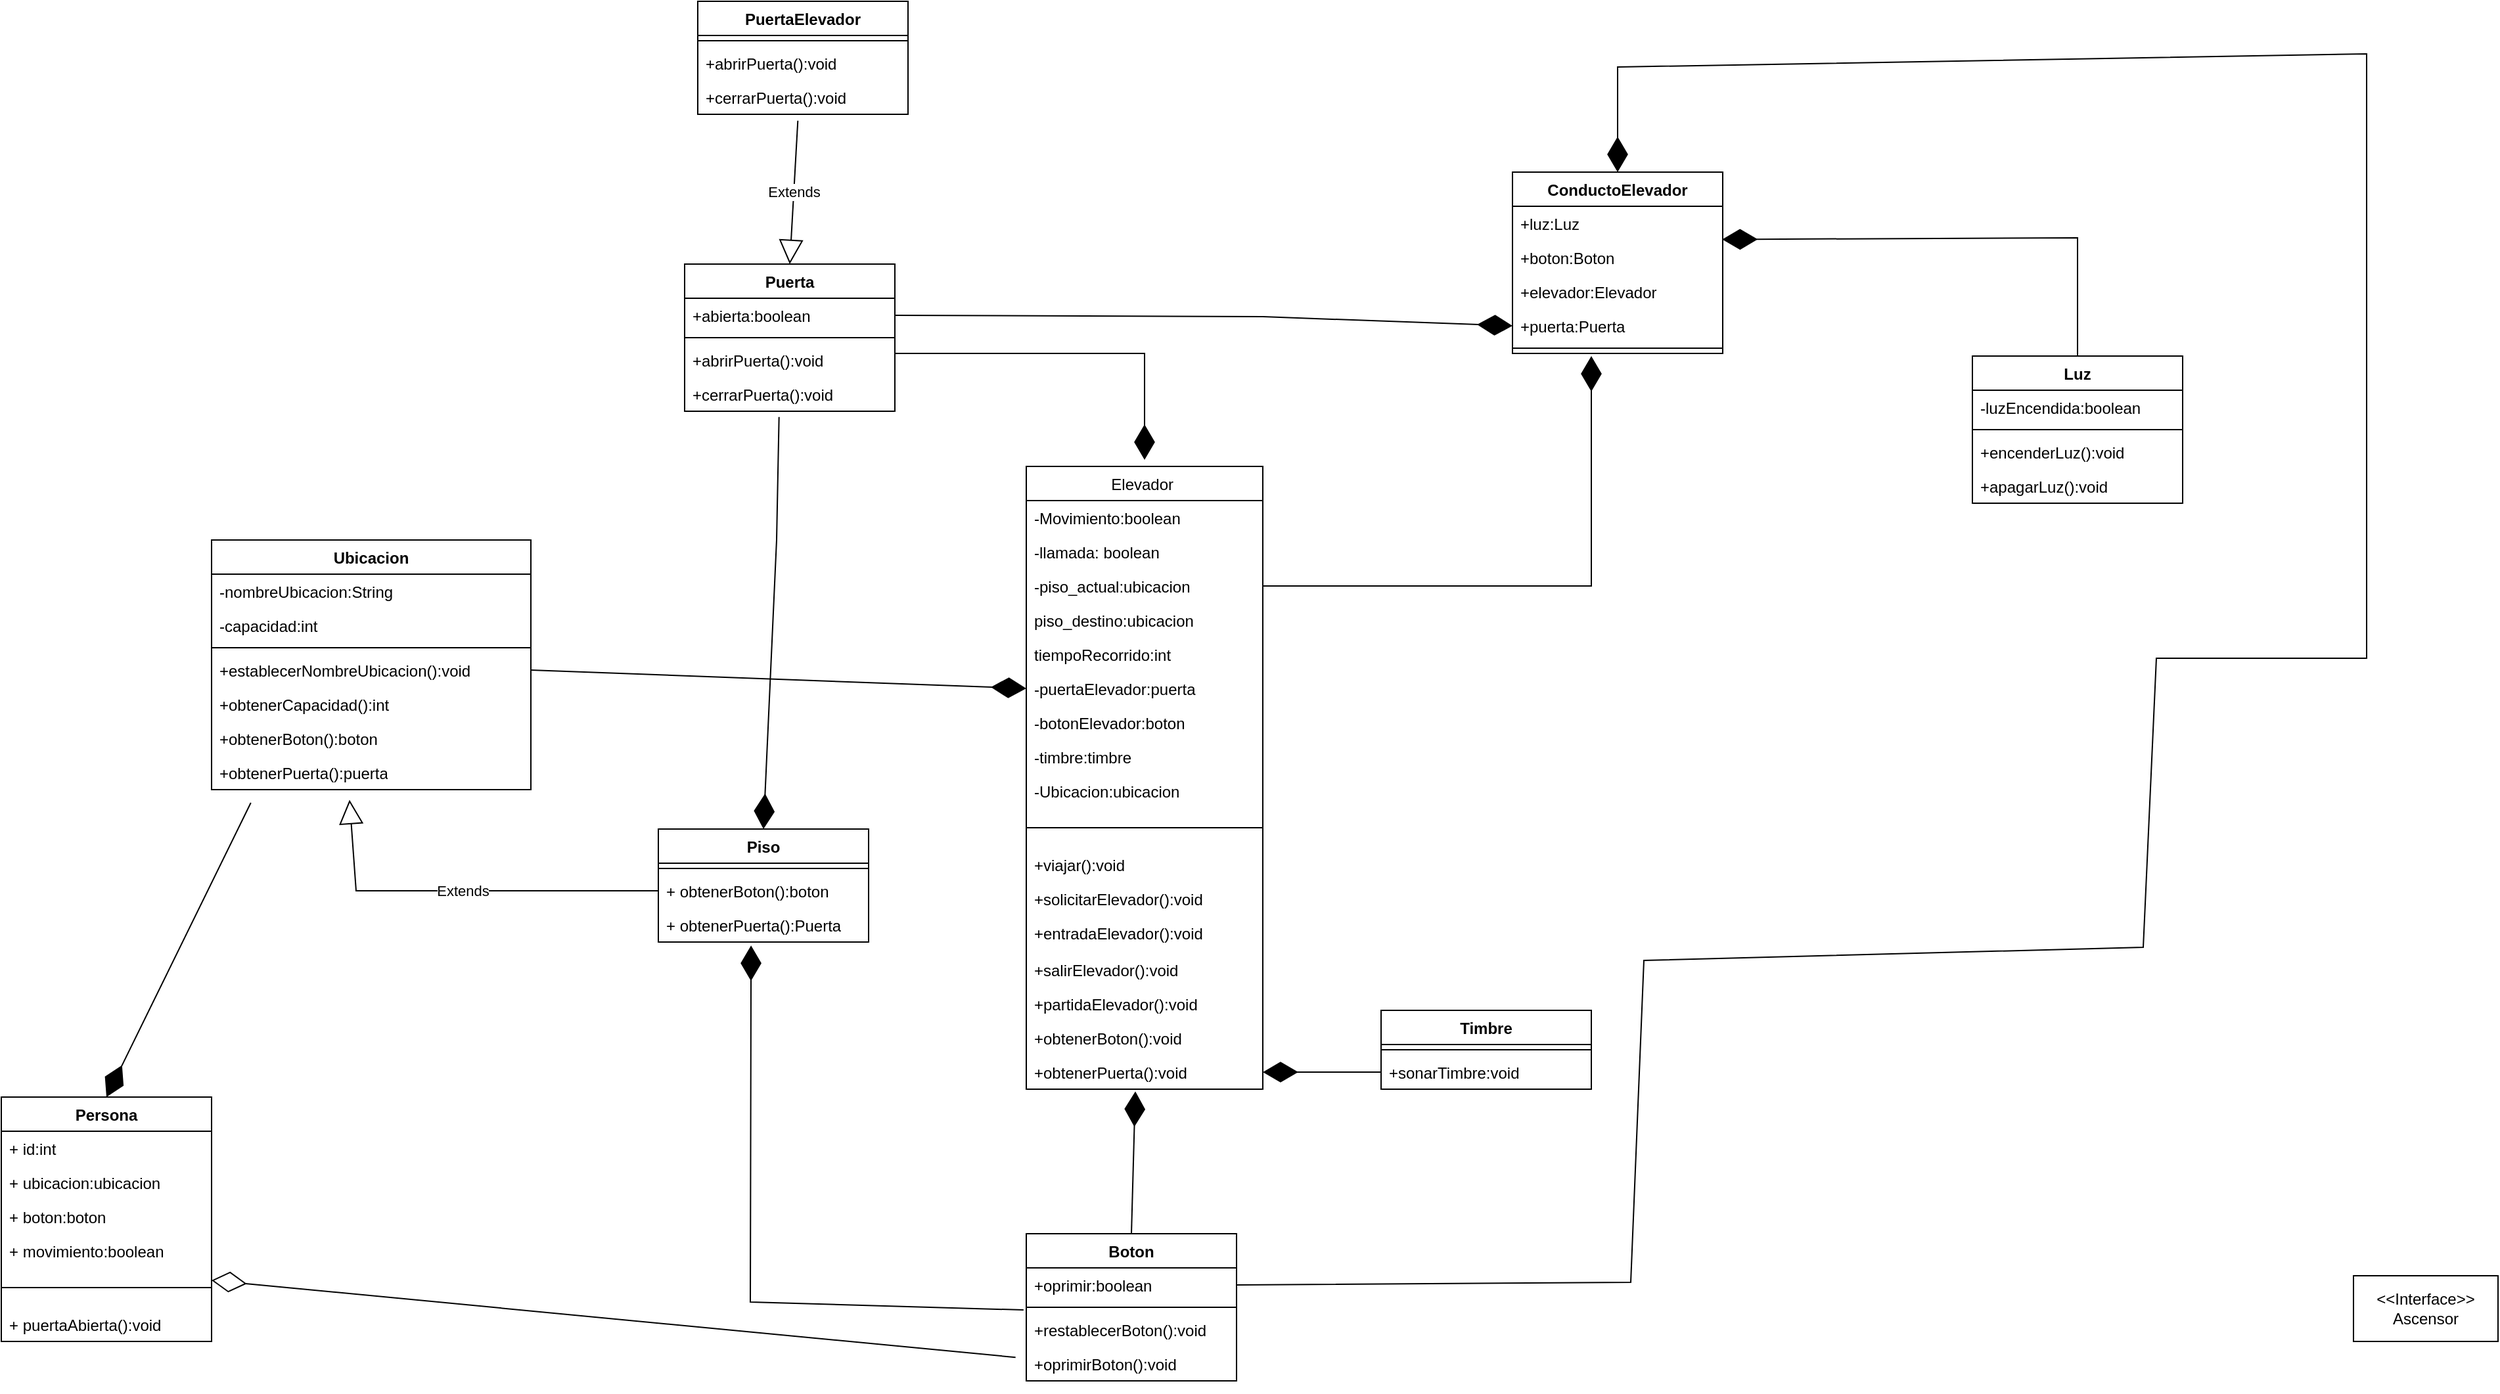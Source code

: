 <mxfile version="22.1.0" type="github">
  <diagram id="C5RBs43oDa-KdzZeNtuy" name="Page-1">
    <mxGraphModel dx="2936" dy="1861" grid="1" gridSize="10" guides="1" tooltips="1" connect="1" arrows="1" fold="1" page="1" pageScale="1" pageWidth="827" pageHeight="1169" math="0" shadow="0">
      <root>
        <mxCell id="WIyWlLk6GJQsqaUBKTNV-0" />
        <mxCell id="WIyWlLk6GJQsqaUBKTNV-1" parent="WIyWlLk6GJQsqaUBKTNV-0" />
        <mxCell id="zkfFHV4jXpPFQw0GAbJ--17" value="Elevador " style="swimlane;fontStyle=0;align=center;verticalAlign=top;childLayout=stackLayout;horizontal=1;startSize=26;horizontalStack=0;resizeParent=1;resizeLast=0;collapsible=1;marginBottom=0;rounded=0;shadow=0;strokeWidth=1;" parent="WIyWlLk6GJQsqaUBKTNV-1" vertex="1">
          <mxGeometry x="-590" y="-176" width="180" height="474" as="geometry">
            <mxRectangle x="-590" y="-176" width="160" height="26" as="alternateBounds" />
          </mxGeometry>
        </mxCell>
        <mxCell id="zkfFHV4jXpPFQw0GAbJ--18" value="-Movimiento:boolean" style="text;align=left;verticalAlign=top;spacingLeft=4;spacingRight=4;overflow=hidden;rotatable=0;points=[[0,0.5],[1,0.5]];portConstraint=eastwest;" parent="zkfFHV4jXpPFQw0GAbJ--17" vertex="1">
          <mxGeometry y="26" width="180" height="26" as="geometry" />
        </mxCell>
        <mxCell id="zkfFHV4jXpPFQw0GAbJ--19" value="-llamada: boolean" style="text;align=left;verticalAlign=top;spacingLeft=4;spacingRight=4;overflow=hidden;rotatable=0;points=[[0,0.5],[1,0.5]];portConstraint=eastwest;rounded=0;shadow=0;html=0;" parent="zkfFHV4jXpPFQw0GAbJ--17" vertex="1">
          <mxGeometry y="52" width="180" height="26" as="geometry" />
        </mxCell>
        <mxCell id="zkfFHV4jXpPFQw0GAbJ--20" value="-piso_actual:ubicacion" style="text;align=left;verticalAlign=top;spacingLeft=4;spacingRight=4;overflow=hidden;rotatable=0;points=[[0,0.5],[1,0.5]];portConstraint=eastwest;rounded=0;shadow=0;html=0;" parent="zkfFHV4jXpPFQw0GAbJ--17" vertex="1">
          <mxGeometry y="78" width="180" height="26" as="geometry" />
        </mxCell>
        <mxCell id="zkfFHV4jXpPFQw0GAbJ--21" value="piso_destino:ubicacion" style="text;align=left;verticalAlign=top;spacingLeft=4;spacingRight=4;overflow=hidden;rotatable=0;points=[[0,0.5],[1,0.5]];portConstraint=eastwest;rounded=0;shadow=0;html=0;" parent="zkfFHV4jXpPFQw0GAbJ--17" vertex="1">
          <mxGeometry y="104" width="180" height="26" as="geometry" />
        </mxCell>
        <mxCell id="zkfFHV4jXpPFQw0GAbJ--22" value="tiempoRecorrido:int" style="text;align=left;verticalAlign=top;spacingLeft=4;spacingRight=4;overflow=hidden;rotatable=0;points=[[0,0.5],[1,0.5]];portConstraint=eastwest;rounded=0;shadow=0;html=0;" parent="zkfFHV4jXpPFQw0GAbJ--17" vertex="1">
          <mxGeometry y="130" width="180" height="26" as="geometry" />
        </mxCell>
        <mxCell id="lLbcnHrQsojd1QfsxlcV-0" value="-puertaElevador:puerta" style="text;align=left;verticalAlign=top;spacingLeft=4;spacingRight=4;overflow=hidden;rotatable=0;points=[[0,0.5],[1,0.5]];portConstraint=eastwest;rounded=0;shadow=0;html=0;" parent="zkfFHV4jXpPFQw0GAbJ--17" vertex="1">
          <mxGeometry y="156" width="180" height="26" as="geometry" />
        </mxCell>
        <mxCell id="lLbcnHrQsojd1QfsxlcV-1" value="-botonElevador:boton" style="text;align=left;verticalAlign=top;spacingLeft=4;spacingRight=4;overflow=hidden;rotatable=0;points=[[0,0.5],[1,0.5]];portConstraint=eastwest;rounded=0;shadow=0;html=0;" parent="zkfFHV4jXpPFQw0GAbJ--17" vertex="1">
          <mxGeometry y="182" width="180" height="26" as="geometry" />
        </mxCell>
        <mxCell id="lLbcnHrQsojd1QfsxlcV-4" value="-timbre:timbre" style="text;align=left;verticalAlign=top;spacingLeft=4;spacingRight=4;overflow=hidden;rotatable=0;points=[[0,0.5],[1,0.5]];portConstraint=eastwest;rounded=0;shadow=0;html=0;" parent="zkfFHV4jXpPFQw0GAbJ--17" vertex="1">
          <mxGeometry y="208" width="180" height="26" as="geometry" />
        </mxCell>
        <mxCell id="lLbcnHrQsojd1QfsxlcV-5" value="-Ubicacion:ubicacion&#xa;" style="text;align=left;verticalAlign=top;spacingLeft=4;spacingRight=4;overflow=hidden;rotatable=0;points=[[0,0.5],[1,0.5]];portConstraint=eastwest;rounded=0;shadow=0;html=0;" parent="zkfFHV4jXpPFQw0GAbJ--17" vertex="1">
          <mxGeometry y="234" width="180" height="26" as="geometry" />
        </mxCell>
        <mxCell id="zkfFHV4jXpPFQw0GAbJ--23" value="" style="line;html=1;strokeWidth=1;align=left;verticalAlign=middle;spacingTop=-1;spacingLeft=3;spacingRight=3;rotatable=0;labelPosition=right;points=[];portConstraint=eastwest;" parent="zkfFHV4jXpPFQw0GAbJ--17" vertex="1">
          <mxGeometry y="260" width="180" height="30" as="geometry" />
        </mxCell>
        <mxCell id="zkfFHV4jXpPFQw0GAbJ--24" value="+viajar():void" style="text;align=left;verticalAlign=top;spacingLeft=4;spacingRight=4;overflow=hidden;rotatable=0;points=[[0,0.5],[1,0.5]];portConstraint=eastwest;" parent="zkfFHV4jXpPFQw0GAbJ--17" vertex="1">
          <mxGeometry y="290" width="180" height="26" as="geometry" />
        </mxCell>
        <mxCell id="lLbcnHrQsojd1QfsxlcV-6" value="+solicitarElevador():void" style="text;align=left;verticalAlign=top;spacingLeft=4;spacingRight=4;overflow=hidden;rotatable=0;points=[[0,0.5],[1,0.5]];portConstraint=eastwest;" parent="zkfFHV4jXpPFQw0GAbJ--17" vertex="1">
          <mxGeometry y="316" width="180" height="26" as="geometry" />
        </mxCell>
        <mxCell id="lLbcnHrQsojd1QfsxlcV-7" value="+entradaElevador():void" style="text;align=left;verticalAlign=top;spacingLeft=4;spacingRight=4;overflow=hidden;rotatable=0;points=[[0,0.5],[1,0.5]];portConstraint=eastwest;" parent="zkfFHV4jXpPFQw0GAbJ--17" vertex="1">
          <mxGeometry y="342" width="180" height="28" as="geometry" />
        </mxCell>
        <mxCell id="lLbcnHrQsojd1QfsxlcV-8" value="+salirElevador():void" style="text;align=left;verticalAlign=top;spacingLeft=4;spacingRight=4;overflow=hidden;rotatable=0;points=[[0,0.5],[1,0.5]];portConstraint=eastwest;" parent="zkfFHV4jXpPFQw0GAbJ--17" vertex="1">
          <mxGeometry y="370" width="180" height="26" as="geometry" />
        </mxCell>
        <mxCell id="lLbcnHrQsojd1QfsxlcV-9" value="+partidaElevador():void" style="text;align=left;verticalAlign=top;spacingLeft=4;spacingRight=4;overflow=hidden;rotatable=0;points=[[0,0.5],[1,0.5]];portConstraint=eastwest;" parent="zkfFHV4jXpPFQw0GAbJ--17" vertex="1">
          <mxGeometry y="396" width="180" height="26" as="geometry" />
        </mxCell>
        <mxCell id="lLbcnHrQsojd1QfsxlcV-10" value="+obtenerBoton():void" style="text;align=left;verticalAlign=top;spacingLeft=4;spacingRight=4;overflow=hidden;rotatable=0;points=[[0,0.5],[1,0.5]];portConstraint=eastwest;" parent="zkfFHV4jXpPFQw0GAbJ--17" vertex="1">
          <mxGeometry y="422" width="180" height="26" as="geometry" />
        </mxCell>
        <mxCell id="lLbcnHrQsojd1QfsxlcV-11" value="+obtenerPuerta():void" style="text;align=left;verticalAlign=top;spacingLeft=4;spacingRight=4;overflow=hidden;rotatable=0;points=[[0,0.5],[1,0.5]];portConstraint=eastwest;" parent="zkfFHV4jXpPFQw0GAbJ--17" vertex="1">
          <mxGeometry y="448" width="180" height="26" as="geometry" />
        </mxCell>
        <mxCell id="lLbcnHrQsojd1QfsxlcV-25" value="ConductoElevador" style="swimlane;fontStyle=1;align=center;verticalAlign=top;childLayout=stackLayout;horizontal=1;startSize=26;horizontalStack=0;resizeParent=1;resizeParentMax=0;resizeLast=0;collapsible=1;marginBottom=0;whiteSpace=wrap;html=1;" parent="WIyWlLk6GJQsqaUBKTNV-1" vertex="1">
          <mxGeometry x="-220" y="-400" width="160" height="138" as="geometry">
            <mxRectangle x="600" y="260" width="150" height="30" as="alternateBounds" />
          </mxGeometry>
        </mxCell>
        <mxCell id="lLbcnHrQsojd1QfsxlcV-26" value="+luz:Luz" style="text;strokeColor=none;fillColor=none;align=left;verticalAlign=top;spacingLeft=4;spacingRight=4;overflow=hidden;rotatable=0;points=[[0,0.5],[1,0.5]];portConstraint=eastwest;whiteSpace=wrap;html=1;" parent="lLbcnHrQsojd1QfsxlcV-25" vertex="1">
          <mxGeometry y="26" width="160" height="26" as="geometry" />
        </mxCell>
        <mxCell id="7jCQClAVbdoX5nlr50SP-4" value="+boton:Boton" style="text;strokeColor=none;fillColor=none;align=left;verticalAlign=top;spacingLeft=4;spacingRight=4;overflow=hidden;rotatable=0;points=[[0,0.5],[1,0.5]];portConstraint=eastwest;whiteSpace=wrap;html=1;" vertex="1" parent="lLbcnHrQsojd1QfsxlcV-25">
          <mxGeometry y="52" width="160" height="26" as="geometry" />
        </mxCell>
        <mxCell id="7jCQClAVbdoX5nlr50SP-3" value="+elevador:Elevador" style="text;strokeColor=none;fillColor=none;align=left;verticalAlign=top;spacingLeft=4;spacingRight=4;overflow=hidden;rotatable=0;points=[[0,0.5],[1,0.5]];portConstraint=eastwest;whiteSpace=wrap;html=1;" vertex="1" parent="lLbcnHrQsojd1QfsxlcV-25">
          <mxGeometry y="78" width="160" height="26" as="geometry" />
        </mxCell>
        <mxCell id="7jCQClAVbdoX5nlr50SP-2" value="+puerta:Puerta" style="text;strokeColor=none;fillColor=none;align=left;verticalAlign=top;spacingLeft=4;spacingRight=4;overflow=hidden;rotatable=0;points=[[0,0.5],[1,0.5]];portConstraint=eastwest;whiteSpace=wrap;html=1;" vertex="1" parent="lLbcnHrQsojd1QfsxlcV-25">
          <mxGeometry y="104" width="160" height="26" as="geometry" />
        </mxCell>
        <mxCell id="lLbcnHrQsojd1QfsxlcV-27" value="" style="line;strokeWidth=1;fillColor=none;align=left;verticalAlign=middle;spacingTop=-1;spacingLeft=3;spacingRight=3;rotatable=0;labelPosition=right;points=[];portConstraint=eastwest;strokeColor=inherit;" parent="lLbcnHrQsojd1QfsxlcV-25" vertex="1">
          <mxGeometry y="130" width="160" height="8" as="geometry" />
        </mxCell>
        <mxCell id="lLbcnHrQsojd1QfsxlcV-29" value="Timbre" style="swimlane;fontStyle=1;align=center;verticalAlign=top;childLayout=stackLayout;horizontal=1;startSize=26;horizontalStack=0;resizeParent=1;resizeParentMax=0;resizeLast=0;collapsible=1;marginBottom=0;whiteSpace=wrap;html=1;" parent="WIyWlLk6GJQsqaUBKTNV-1" vertex="1">
          <mxGeometry x="-320" y="238" width="160" height="60" as="geometry">
            <mxRectangle x="-240" y="268" width="100" height="30" as="alternateBounds" />
          </mxGeometry>
        </mxCell>
        <mxCell id="lLbcnHrQsojd1QfsxlcV-31" value="" style="line;strokeWidth=1;fillColor=none;align=left;verticalAlign=middle;spacingTop=-1;spacingLeft=3;spacingRight=3;rotatable=0;labelPosition=right;points=[];portConstraint=eastwest;strokeColor=inherit;" parent="lLbcnHrQsojd1QfsxlcV-29" vertex="1">
          <mxGeometry y="26" width="160" height="8" as="geometry" />
        </mxCell>
        <mxCell id="lLbcnHrQsojd1QfsxlcV-32" value="+sonarTimbre:void" style="text;strokeColor=none;fillColor=none;align=left;verticalAlign=top;spacingLeft=4;spacingRight=4;overflow=hidden;rotatable=0;points=[[0,0.5],[1,0.5]];portConstraint=eastwest;whiteSpace=wrap;html=1;" parent="lLbcnHrQsojd1QfsxlcV-29" vertex="1">
          <mxGeometry y="34" width="160" height="26" as="geometry" />
        </mxCell>
        <mxCell id="lLbcnHrQsojd1QfsxlcV-33" value="Boton" style="swimlane;fontStyle=1;align=center;verticalAlign=top;childLayout=stackLayout;horizontal=1;startSize=26;horizontalStack=0;resizeParent=1;resizeParentMax=0;resizeLast=0;collapsible=1;marginBottom=0;whiteSpace=wrap;html=1;" parent="WIyWlLk6GJQsqaUBKTNV-1" vertex="1">
          <mxGeometry x="-590" y="408" width="160" height="112" as="geometry">
            <mxRectangle x="-550" y="410" width="80" height="30" as="alternateBounds" />
          </mxGeometry>
        </mxCell>
        <mxCell id="lLbcnHrQsojd1QfsxlcV-34" value="+oprimir:boolean" style="text;strokeColor=none;fillColor=none;align=left;verticalAlign=top;spacingLeft=4;spacingRight=4;overflow=hidden;rotatable=0;points=[[0,0.5],[1,0.5]];portConstraint=eastwest;whiteSpace=wrap;html=1;" parent="lLbcnHrQsojd1QfsxlcV-33" vertex="1">
          <mxGeometry y="26" width="160" height="26" as="geometry" />
        </mxCell>
        <mxCell id="lLbcnHrQsojd1QfsxlcV-35" value="" style="line;strokeWidth=1;fillColor=none;align=left;verticalAlign=middle;spacingTop=-1;spacingLeft=3;spacingRight=3;rotatable=0;labelPosition=right;points=[];portConstraint=eastwest;strokeColor=inherit;" parent="lLbcnHrQsojd1QfsxlcV-33" vertex="1">
          <mxGeometry y="52" width="160" height="8" as="geometry" />
        </mxCell>
        <mxCell id="lLbcnHrQsojd1QfsxlcV-36" value="+restablecerBoton():void" style="text;strokeColor=none;fillColor=none;align=left;verticalAlign=top;spacingLeft=4;spacingRight=4;overflow=hidden;rotatable=0;points=[[0,0.5],[1,0.5]];portConstraint=eastwest;whiteSpace=wrap;html=1;" parent="lLbcnHrQsojd1QfsxlcV-33" vertex="1">
          <mxGeometry y="60" width="160" height="26" as="geometry" />
        </mxCell>
        <mxCell id="D6B3JM_GmuWLIn3epfsO-8" value="+oprimirBoton():void" style="text;strokeColor=none;fillColor=none;align=left;verticalAlign=top;spacingLeft=4;spacingRight=4;overflow=hidden;rotatable=0;points=[[0,0.5],[1,0.5]];portConstraint=eastwest;whiteSpace=wrap;html=1;" parent="lLbcnHrQsojd1QfsxlcV-33" vertex="1">
          <mxGeometry y="86" width="160" height="26" as="geometry" />
        </mxCell>
        <mxCell id="lLbcnHrQsojd1QfsxlcV-45" value="Persona" style="swimlane;fontStyle=1;align=center;verticalAlign=top;childLayout=stackLayout;horizontal=1;startSize=26;horizontalStack=0;resizeParent=1;resizeParentMax=0;resizeLast=0;collapsible=1;marginBottom=0;whiteSpace=wrap;html=1;" parent="WIyWlLk6GJQsqaUBKTNV-1" vertex="1">
          <mxGeometry x="-1370" y="304" width="160" height="186" as="geometry">
            <mxRectangle x="200" y="210" width="90" height="30" as="alternateBounds" />
          </mxGeometry>
        </mxCell>
        <mxCell id="lLbcnHrQsojd1QfsxlcV-46" value="+ id:int" style="text;strokeColor=none;fillColor=none;align=left;verticalAlign=top;spacingLeft=4;spacingRight=4;overflow=hidden;rotatable=0;points=[[0,0.5],[1,0.5]];portConstraint=eastwest;whiteSpace=wrap;html=1;" parent="lLbcnHrQsojd1QfsxlcV-45" vertex="1">
          <mxGeometry y="26" width="160" height="26" as="geometry" />
        </mxCell>
        <mxCell id="D6B3JM_GmuWLIn3epfsO-1" value="+ ubicacion:ubicacion&lt;span style=&quot;white-space: pre;&quot;&gt;&#x9;&lt;/span&gt;" style="text;strokeColor=none;fillColor=none;align=left;verticalAlign=top;spacingLeft=4;spacingRight=4;overflow=hidden;rotatable=0;points=[[0,0.5],[1,0.5]];portConstraint=eastwest;whiteSpace=wrap;html=1;" parent="lLbcnHrQsojd1QfsxlcV-45" vertex="1">
          <mxGeometry y="52" width="160" height="26" as="geometry" />
        </mxCell>
        <mxCell id="D6B3JM_GmuWLIn3epfsO-2" value="+ boton:boton" style="text;strokeColor=none;fillColor=none;align=left;verticalAlign=top;spacingLeft=4;spacingRight=4;overflow=hidden;rotatable=0;points=[[0,0.5],[1,0.5]];portConstraint=eastwest;whiteSpace=wrap;html=1;" parent="lLbcnHrQsojd1QfsxlcV-45" vertex="1">
          <mxGeometry y="78" width="160" height="26" as="geometry" />
        </mxCell>
        <mxCell id="D6B3JM_GmuWLIn3epfsO-3" value="+ movimiento:boolean" style="text;strokeColor=none;fillColor=none;align=left;verticalAlign=top;spacingLeft=4;spacingRight=4;overflow=hidden;rotatable=0;points=[[0,0.5],[1,0.5]];portConstraint=eastwest;whiteSpace=wrap;html=1;" parent="lLbcnHrQsojd1QfsxlcV-45" vertex="1">
          <mxGeometry y="104" width="160" height="26" as="geometry" />
        </mxCell>
        <mxCell id="lLbcnHrQsojd1QfsxlcV-47" value="" style="line;strokeWidth=1;fillColor=none;align=left;verticalAlign=middle;spacingTop=-1;spacingLeft=3;spacingRight=3;rotatable=0;labelPosition=right;points=[];portConstraint=eastwest;strokeColor=inherit;" parent="lLbcnHrQsojd1QfsxlcV-45" vertex="1">
          <mxGeometry y="130" width="160" height="30" as="geometry" />
        </mxCell>
        <mxCell id="lLbcnHrQsojd1QfsxlcV-48" value="+ puertaAbierta():void" style="text;strokeColor=none;fillColor=none;align=left;verticalAlign=top;spacingLeft=4;spacingRight=4;overflow=hidden;rotatable=0;points=[[0,0.5],[1,0.5]];portConstraint=eastwest;whiteSpace=wrap;html=1;" parent="lLbcnHrQsojd1QfsxlcV-45" vertex="1">
          <mxGeometry y="160" width="160" height="26" as="geometry" />
        </mxCell>
        <mxCell id="lLbcnHrQsojd1QfsxlcV-13" value="Luz" style="swimlane;fontStyle=1;align=center;verticalAlign=top;childLayout=stackLayout;horizontal=1;startSize=26;horizontalStack=0;resizeParent=1;resizeParentMax=0;resizeLast=0;collapsible=1;marginBottom=0;whiteSpace=wrap;html=1;" parent="WIyWlLk6GJQsqaUBKTNV-1" vertex="1">
          <mxGeometry x="130" y="-260" width="160" height="112" as="geometry">
            <mxRectangle x="130" y="-260" width="60" height="30" as="alternateBounds" />
          </mxGeometry>
        </mxCell>
        <mxCell id="lLbcnHrQsojd1QfsxlcV-14" value="-luzEncendida:boolean" style="text;strokeColor=none;fillColor=none;align=left;verticalAlign=top;spacingLeft=4;spacingRight=4;overflow=hidden;rotatable=0;points=[[0,0.5],[1,0.5]];portConstraint=eastwest;whiteSpace=wrap;html=1;" parent="lLbcnHrQsojd1QfsxlcV-13" vertex="1">
          <mxGeometry y="26" width="160" height="26" as="geometry" />
        </mxCell>
        <mxCell id="lLbcnHrQsojd1QfsxlcV-15" value="" style="line;strokeWidth=1;fillColor=none;align=left;verticalAlign=middle;spacingTop=-1;spacingLeft=3;spacingRight=3;rotatable=0;labelPosition=right;points=[];portConstraint=eastwest;strokeColor=inherit;" parent="lLbcnHrQsojd1QfsxlcV-13" vertex="1">
          <mxGeometry y="52" width="160" height="8" as="geometry" />
        </mxCell>
        <mxCell id="lLbcnHrQsojd1QfsxlcV-16" value="+encenderLuz():void" style="text;strokeColor=none;fillColor=none;align=left;verticalAlign=top;spacingLeft=4;spacingRight=4;overflow=hidden;rotatable=0;points=[[0,0.5],[1,0.5]];portConstraint=eastwest;whiteSpace=wrap;html=1;" parent="lLbcnHrQsojd1QfsxlcV-13" vertex="1">
          <mxGeometry y="60" width="160" height="26" as="geometry" />
        </mxCell>
        <mxCell id="7jCQClAVbdoX5nlr50SP-5" value="+apagarLuz():void" style="text;strokeColor=none;fillColor=none;align=left;verticalAlign=top;spacingLeft=4;spacingRight=4;overflow=hidden;rotatable=0;points=[[0,0.5],[1,0.5]];portConstraint=eastwest;whiteSpace=wrap;html=1;" vertex="1" parent="lLbcnHrQsojd1QfsxlcV-13">
          <mxGeometry y="86" width="160" height="26" as="geometry" />
        </mxCell>
        <mxCell id="lLbcnHrQsojd1QfsxlcV-50" value="Piso" style="swimlane;fontStyle=1;align=center;verticalAlign=top;childLayout=stackLayout;horizontal=1;startSize=26;horizontalStack=0;resizeParent=1;resizeParentMax=0;resizeLast=0;collapsible=1;marginBottom=0;whiteSpace=wrap;html=1;" parent="WIyWlLk6GJQsqaUBKTNV-1" vertex="1">
          <mxGeometry x="-870" y="100" width="160" height="86" as="geometry">
            <mxRectangle x="560" y="340" width="70" height="30" as="alternateBounds" />
          </mxGeometry>
        </mxCell>
        <mxCell id="lLbcnHrQsojd1QfsxlcV-52" value="" style="line;strokeWidth=1;fillColor=none;align=left;verticalAlign=middle;spacingTop=-1;spacingLeft=3;spacingRight=3;rotatable=0;labelPosition=right;points=[];portConstraint=eastwest;strokeColor=inherit;" parent="lLbcnHrQsojd1QfsxlcV-50" vertex="1">
          <mxGeometry y="26" width="160" height="8" as="geometry" />
        </mxCell>
        <mxCell id="lLbcnHrQsojd1QfsxlcV-53" value="+ obtenerBoton():boton" style="text;strokeColor=none;fillColor=none;align=left;verticalAlign=top;spacingLeft=4;spacingRight=4;overflow=hidden;rotatable=0;points=[[0,0.5],[1,0.5]];portConstraint=eastwest;whiteSpace=wrap;html=1;" parent="lLbcnHrQsojd1QfsxlcV-50" vertex="1">
          <mxGeometry y="34" width="160" height="26" as="geometry" />
        </mxCell>
        <mxCell id="D6B3JM_GmuWLIn3epfsO-0" value="+ obtenerPuerta():Puerta" style="text;strokeColor=none;fillColor=none;align=left;verticalAlign=top;spacingLeft=4;spacingRight=4;overflow=hidden;rotatable=0;points=[[0,0.5],[1,0.5]];portConstraint=eastwest;whiteSpace=wrap;html=1;" parent="lLbcnHrQsojd1QfsxlcV-50" vertex="1">
          <mxGeometry y="60" width="160" height="26" as="geometry" />
        </mxCell>
        <mxCell id="lLbcnHrQsojd1QfsxlcV-54" value="PuertaElevador" style="swimlane;fontStyle=1;align=center;verticalAlign=top;childLayout=stackLayout;horizontal=1;startSize=26;horizontalStack=0;resizeParent=1;resizeParentMax=0;resizeLast=0;collapsible=1;marginBottom=0;whiteSpace=wrap;html=1;" parent="WIyWlLk6GJQsqaUBKTNV-1" vertex="1">
          <mxGeometry x="-840" y="-530" width="160" height="86" as="geometry" />
        </mxCell>
        <mxCell id="lLbcnHrQsojd1QfsxlcV-56" value="" style="line;strokeWidth=1;fillColor=none;align=left;verticalAlign=middle;spacingTop=-1;spacingLeft=3;spacingRight=3;rotatable=0;labelPosition=right;points=[];portConstraint=eastwest;strokeColor=inherit;" parent="lLbcnHrQsojd1QfsxlcV-54" vertex="1">
          <mxGeometry y="26" width="160" height="8" as="geometry" />
        </mxCell>
        <mxCell id="lLbcnHrQsojd1QfsxlcV-57" value="+abrirPuerta():void" style="text;strokeColor=none;fillColor=none;align=left;verticalAlign=top;spacingLeft=4;spacingRight=4;overflow=hidden;rotatable=0;points=[[0,0.5],[1,0.5]];portConstraint=eastwest;whiteSpace=wrap;html=1;" parent="lLbcnHrQsojd1QfsxlcV-54" vertex="1">
          <mxGeometry y="34" width="160" height="26" as="geometry" />
        </mxCell>
        <mxCell id="7jCQClAVbdoX5nlr50SP-1" value="+cerrarPuerta():void" style="text;strokeColor=none;fillColor=none;align=left;verticalAlign=top;spacingLeft=4;spacingRight=4;overflow=hidden;rotatable=0;points=[[0,0.5],[1,0.5]];portConstraint=eastwest;whiteSpace=wrap;html=1;" vertex="1" parent="lLbcnHrQsojd1QfsxlcV-54">
          <mxGeometry y="60" width="160" height="26" as="geometry" />
        </mxCell>
        <mxCell id="lLbcnHrQsojd1QfsxlcV-58" value="&amp;lt;&amp;lt;Interface&amp;gt;&amp;gt;&lt;br&gt;Ascensor" style="html=1;whiteSpace=wrap;" parent="WIyWlLk6GJQsqaUBKTNV-1" vertex="1">
          <mxGeometry x="420" y="440" width="110" height="50" as="geometry" />
        </mxCell>
        <mxCell id="7jCQClAVbdoX5nlr50SP-6" value="" style="endArrow=diamondThin;endFill=1;endSize=24;html=1;rounded=0;exitX=1;exitY=0.5;exitDx=0;exitDy=0;entryX=0;entryY=0.5;entryDx=0;entryDy=0;" edge="1" parent="WIyWlLk6GJQsqaUBKTNV-1" source="7jCQClAVbdoX5nlr50SP-46" target="lLbcnHrQsojd1QfsxlcV-0">
          <mxGeometry width="160" relative="1" as="geometry">
            <mxPoint x="-461.5" y="10" as="sourcePoint" />
            <mxPoint x="-740" y="10" as="targetPoint" />
          </mxGeometry>
        </mxCell>
        <mxCell id="lLbcnHrQsojd1QfsxlcV-41" value="Puerta" style="swimlane;fontStyle=1;align=center;verticalAlign=top;childLayout=stackLayout;horizontal=1;startSize=26;horizontalStack=0;resizeParent=1;resizeParentMax=0;resizeLast=0;collapsible=1;marginBottom=0;whiteSpace=wrap;html=1;" parent="WIyWlLk6GJQsqaUBKTNV-1" vertex="1">
          <mxGeometry x="-850" y="-330" width="160" height="112" as="geometry" />
        </mxCell>
        <mxCell id="lLbcnHrQsojd1QfsxlcV-42" value="+abierta:boolean" style="text;strokeColor=none;fillColor=none;align=left;verticalAlign=top;spacingLeft=4;spacingRight=4;overflow=hidden;rotatable=0;points=[[0,0.5],[1,0.5]];portConstraint=eastwest;whiteSpace=wrap;html=1;" parent="lLbcnHrQsojd1QfsxlcV-41" vertex="1">
          <mxGeometry y="26" width="160" height="26" as="geometry" />
        </mxCell>
        <mxCell id="lLbcnHrQsojd1QfsxlcV-43" value="" style="line;strokeWidth=1;fillColor=none;align=left;verticalAlign=middle;spacingTop=-1;spacingLeft=3;spacingRight=3;rotatable=0;labelPosition=right;points=[];portConstraint=eastwest;strokeColor=inherit;" parent="lLbcnHrQsojd1QfsxlcV-41" vertex="1">
          <mxGeometry y="52" width="160" height="8" as="geometry" />
        </mxCell>
        <mxCell id="lLbcnHrQsojd1QfsxlcV-44" value="+abrirPuerta():void" style="text;strokeColor=none;fillColor=none;align=left;verticalAlign=top;spacingLeft=4;spacingRight=4;overflow=hidden;rotatable=0;points=[[0,0.5],[1,0.5]];portConstraint=eastwest;whiteSpace=wrap;html=1;" parent="lLbcnHrQsojd1QfsxlcV-41" vertex="1">
          <mxGeometry y="60" width="160" height="26" as="geometry" />
        </mxCell>
        <mxCell id="7jCQClAVbdoX5nlr50SP-0" value="+cerrarPuerta():void" style="text;strokeColor=none;fillColor=none;align=left;verticalAlign=top;spacingLeft=4;spacingRight=4;overflow=hidden;rotatable=0;points=[[0,0.5],[1,0.5]];portConstraint=eastwest;whiteSpace=wrap;html=1;" vertex="1" parent="lLbcnHrQsojd1QfsxlcV-41">
          <mxGeometry y="86" width="160" height="26" as="geometry" />
        </mxCell>
        <mxCell id="7jCQClAVbdoX5nlr50SP-7" value="" style="endArrow=diamondThin;endFill=1;endSize=24;html=1;rounded=0;exitX=1;exitY=0.5;exitDx=0;exitDy=0;entryX=0.5;entryY=0;entryDx=0;entryDy=0;" edge="1" parent="WIyWlLk6GJQsqaUBKTNV-1">
          <mxGeometry width="160" relative="1" as="geometry">
            <mxPoint x="-690" y="-262.0" as="sourcePoint" />
            <mxPoint x="-500" y="-181" as="targetPoint" />
            <Array as="points">
              <mxPoint x="-500" y="-262" />
            </Array>
          </mxGeometry>
        </mxCell>
        <mxCell id="7jCQClAVbdoX5nlr50SP-9" value="" style="endArrow=diamondThin;endFill=1;endSize=24;html=1;rounded=0;exitX=0.5;exitY=0;exitDx=0;exitDy=0;entryX=0.461;entryY=1.065;entryDx=0;entryDy=0;entryPerimeter=0;" edge="1" parent="WIyWlLk6GJQsqaUBKTNV-1" source="lLbcnHrQsojd1QfsxlcV-33" target="lLbcnHrQsojd1QfsxlcV-11">
          <mxGeometry width="160" relative="1" as="geometry">
            <mxPoint x="-700" y="410" as="sourcePoint" />
            <mxPoint x="-540" y="410" as="targetPoint" />
          </mxGeometry>
        </mxCell>
        <mxCell id="7jCQClAVbdoX5nlr50SP-10" value="" style="endArrow=diamondThin;endFill=1;endSize=24;html=1;rounded=0;exitX=0;exitY=0.5;exitDx=0;exitDy=0;entryX=1;entryY=0.5;entryDx=0;entryDy=0;" edge="1" parent="WIyWlLk6GJQsqaUBKTNV-1" source="lLbcnHrQsojd1QfsxlcV-32" target="lLbcnHrQsojd1QfsxlcV-11">
          <mxGeometry width="160" relative="1" as="geometry">
            <mxPoint x="-290" y="380" as="sourcePoint" />
            <mxPoint x="-130" y="380" as="targetPoint" />
          </mxGeometry>
        </mxCell>
        <mxCell id="7jCQClAVbdoX5nlr50SP-13" value="Extends" style="endArrow=block;endSize=16;endFill=0;html=1;rounded=0;exitX=0.476;exitY=1.188;exitDx=0;exitDy=0;exitPerimeter=0;entryX=0.5;entryY=0;entryDx=0;entryDy=0;" edge="1" parent="WIyWlLk6GJQsqaUBKTNV-1" source="7jCQClAVbdoX5nlr50SP-1" target="lLbcnHrQsojd1QfsxlcV-41">
          <mxGeometry width="160" relative="1" as="geometry">
            <mxPoint x="-400" y="-380" as="sourcePoint" />
            <mxPoint x="-124" y="-330" as="targetPoint" />
          </mxGeometry>
        </mxCell>
        <mxCell id="7jCQClAVbdoX5nlr50SP-15" value="" style="endArrow=diamondThin;endFill=1;endSize=24;html=1;rounded=0;entryX=0.5;entryY=0;entryDx=0;entryDy=0;exitX=0.123;exitY=1.385;exitDx=0;exitDy=0;exitPerimeter=0;" edge="1" parent="WIyWlLk6GJQsqaUBKTNV-1" source="7jCQClAVbdoX5nlr50SP-49" target="lLbcnHrQsojd1QfsxlcV-45">
          <mxGeometry width="160" relative="1" as="geometry">
            <mxPoint x="-1070" y="170" as="sourcePoint" />
            <mxPoint x="-1710" y="298" as="targetPoint" />
          </mxGeometry>
        </mxCell>
        <mxCell id="7jCQClAVbdoX5nlr50SP-28" value="" style="endArrow=diamondThin;endFill=1;endSize=24;html=1;rounded=0;exitX=0.449;exitY=1.169;exitDx=0;exitDy=0;entryX=0.5;entryY=0;entryDx=0;entryDy=0;exitPerimeter=0;" edge="1" parent="WIyWlLk6GJQsqaUBKTNV-1" source="7jCQClAVbdoX5nlr50SP-0" target="lLbcnHrQsojd1QfsxlcV-50">
          <mxGeometry width="160" relative="1" as="geometry">
            <mxPoint x="-875" y="-120" as="sourcePoint" />
            <mxPoint x="-685" y="-39" as="targetPoint" />
            <Array as="points">
              <mxPoint x="-780" y="-120" />
            </Array>
          </mxGeometry>
        </mxCell>
        <mxCell id="7jCQClAVbdoX5nlr50SP-29" value="" style="endArrow=diamondThin;endFill=1;endSize=24;html=1;rounded=0;exitX=-0.013;exitY=-0.075;exitDx=0;exitDy=0;exitPerimeter=0;entryX=0.441;entryY=1.1;entryDx=0;entryDy=0;entryPerimeter=0;" edge="1" parent="WIyWlLk6GJQsqaUBKTNV-1" source="lLbcnHrQsojd1QfsxlcV-36" target="D6B3JM_GmuWLIn3epfsO-0">
          <mxGeometry width="160" relative="1" as="geometry">
            <mxPoint x="-748" y="230" as="sourcePoint" />
            <mxPoint x="-760" y="260" as="targetPoint" />
            <Array as="points">
              <mxPoint x="-800" y="460" />
            </Array>
          </mxGeometry>
        </mxCell>
        <mxCell id="7jCQClAVbdoX5nlr50SP-30" value="" style="endArrow=diamondThin;endFill=1;endSize=24;html=1;rounded=0;exitX=1;exitY=0.5;exitDx=0;exitDy=0;" edge="1" parent="WIyWlLk6GJQsqaUBKTNV-1" source="zkfFHV4jXpPFQw0GAbJ--20">
          <mxGeometry width="160" relative="1" as="geometry">
            <mxPoint x="-71" y="-150" as="sourcePoint" />
            <mxPoint x="-160" y="-260" as="targetPoint" />
            <Array as="points">
              <mxPoint x="-160" y="-85" />
            </Array>
          </mxGeometry>
        </mxCell>
        <mxCell id="7jCQClAVbdoX5nlr50SP-31" value="" style="endArrow=diamondThin;endFill=1;endSize=24;html=1;rounded=0;entryX=0;entryY=0.5;entryDx=0;entryDy=0;exitX=1;exitY=0.5;exitDx=0;exitDy=0;" edge="1" parent="WIyWlLk6GJQsqaUBKTNV-1" source="lLbcnHrQsojd1QfsxlcV-42" target="7jCQClAVbdoX5nlr50SP-2">
          <mxGeometry width="160" relative="1" as="geometry">
            <mxPoint x="-610" y="-289" as="sourcePoint" />
            <mxPoint x="-410" y="-218" as="targetPoint" />
            <Array as="points">
              <mxPoint x="-410" y="-290" />
            </Array>
          </mxGeometry>
        </mxCell>
        <mxCell id="7jCQClAVbdoX5nlr50SP-32" value="" style="endArrow=diamondThin;endFill=1;endSize=24;html=1;rounded=0;exitX=0.5;exitY=0;exitDx=0;exitDy=0;entryX=0.998;entryY=-0.031;entryDx=0;entryDy=0;entryPerimeter=0;" edge="1" parent="WIyWlLk6GJQsqaUBKTNV-1" source="lLbcnHrQsojd1QfsxlcV-13" target="7jCQClAVbdoX5nlr50SP-4">
          <mxGeometry width="160" relative="1" as="geometry">
            <mxPoint x="-131.5" y="-315" as="sourcePoint" />
            <mxPoint x="118.5" y="-490" as="targetPoint" />
            <Array as="points">
              <mxPoint x="210" y="-350" />
            </Array>
          </mxGeometry>
        </mxCell>
        <mxCell id="7jCQClAVbdoX5nlr50SP-33" value="" style="endArrow=diamondThin;endFill=1;endSize=24;html=1;rounded=0;exitX=1;exitY=0.5;exitDx=0;exitDy=0;entryX=0.5;entryY=0;entryDx=0;entryDy=0;" edge="1" parent="WIyWlLk6GJQsqaUBKTNV-1" source="lLbcnHrQsojd1QfsxlcV-34" target="lLbcnHrQsojd1QfsxlcV-25">
          <mxGeometry width="160" relative="1" as="geometry">
            <mxPoint x="-420" y="445" as="sourcePoint" />
            <mxPoint x="-120" y="170" as="targetPoint" />
            <Array as="points">
              <mxPoint x="-130" y="445" />
              <mxPoint x="-120" y="200" />
              <mxPoint x="260" y="190" />
              <mxPoint x="270" y="-30" />
              <mxPoint x="430" y="-30" />
              <mxPoint x="430" y="-200" />
              <mxPoint x="430" y="-490" />
              <mxPoint x="-140" y="-480" />
            </Array>
          </mxGeometry>
        </mxCell>
        <mxCell id="7jCQClAVbdoX5nlr50SP-42" value="Ubicacion" style="swimlane;fontStyle=1;align=center;verticalAlign=top;childLayout=stackLayout;horizontal=1;startSize=26;horizontalStack=0;resizeParent=1;resizeParentMax=0;resizeLast=0;collapsible=1;marginBottom=0;whiteSpace=wrap;html=1;" vertex="1" parent="WIyWlLk6GJQsqaUBKTNV-1">
          <mxGeometry x="-1210" y="-120" width="243" height="190" as="geometry">
            <mxRectangle x="120" y="-150" width="100" height="30" as="alternateBounds" />
          </mxGeometry>
        </mxCell>
        <mxCell id="7jCQClAVbdoX5nlr50SP-43" value="-nombreUbicacion:String" style="text;strokeColor=none;fillColor=none;align=left;verticalAlign=top;spacingLeft=4;spacingRight=4;overflow=hidden;rotatable=0;points=[[0,0.5],[1,0.5]];portConstraint=eastwest;whiteSpace=wrap;html=1;" vertex="1" parent="7jCQClAVbdoX5nlr50SP-42">
          <mxGeometry y="26" width="243" height="26" as="geometry" />
        </mxCell>
        <mxCell id="7jCQClAVbdoX5nlr50SP-44" value="-capacidad:int" style="text;strokeColor=none;fillColor=none;align=left;verticalAlign=top;spacingLeft=4;spacingRight=4;overflow=hidden;rotatable=0;points=[[0,0.5],[1,0.5]];portConstraint=eastwest;whiteSpace=wrap;html=1;" vertex="1" parent="7jCQClAVbdoX5nlr50SP-42">
          <mxGeometry y="52" width="243" height="26" as="geometry" />
        </mxCell>
        <mxCell id="7jCQClAVbdoX5nlr50SP-45" value="" style="line;strokeWidth=1;fillColor=none;align=left;verticalAlign=middle;spacingTop=-1;spacingLeft=3;spacingRight=3;rotatable=0;labelPosition=right;points=[];portConstraint=eastwest;strokeColor=inherit;" vertex="1" parent="7jCQClAVbdoX5nlr50SP-42">
          <mxGeometry y="78" width="243" height="8" as="geometry" />
        </mxCell>
        <mxCell id="7jCQClAVbdoX5nlr50SP-46" value="+establecerNombreUbicacion():void" style="text;strokeColor=none;fillColor=none;align=left;verticalAlign=top;spacingLeft=4;spacingRight=4;overflow=hidden;rotatable=0;points=[[0,0.5],[1,0.5]];portConstraint=eastwest;whiteSpace=wrap;html=1;" vertex="1" parent="7jCQClAVbdoX5nlr50SP-42">
          <mxGeometry y="86" width="243" height="26" as="geometry" />
        </mxCell>
        <mxCell id="7jCQClAVbdoX5nlr50SP-47" value="+obtenerCapacidad():int" style="text;strokeColor=none;fillColor=none;align=left;verticalAlign=top;spacingLeft=4;spacingRight=4;overflow=hidden;rotatable=0;points=[[0,0.5],[1,0.5]];portConstraint=eastwest;whiteSpace=wrap;html=1;" vertex="1" parent="7jCQClAVbdoX5nlr50SP-42">
          <mxGeometry y="112" width="243" height="26" as="geometry" />
        </mxCell>
        <mxCell id="7jCQClAVbdoX5nlr50SP-48" value="+obtenerBoton():boton" style="text;strokeColor=none;fillColor=none;align=left;verticalAlign=top;spacingLeft=4;spacingRight=4;overflow=hidden;rotatable=0;points=[[0,0.5],[1,0.5]];portConstraint=eastwest;whiteSpace=wrap;html=1;" vertex="1" parent="7jCQClAVbdoX5nlr50SP-42">
          <mxGeometry y="138" width="243" height="26" as="geometry" />
        </mxCell>
        <mxCell id="7jCQClAVbdoX5nlr50SP-49" value="+obtenerPuerta():puerta" style="text;strokeColor=none;fillColor=none;align=left;verticalAlign=top;spacingLeft=4;spacingRight=4;overflow=hidden;rotatable=0;points=[[0,0.5],[1,0.5]];portConstraint=eastwest;whiteSpace=wrap;html=1;" vertex="1" parent="7jCQClAVbdoX5nlr50SP-42">
          <mxGeometry y="164" width="243" height="26" as="geometry" />
        </mxCell>
        <mxCell id="7jCQClAVbdoX5nlr50SP-50" value="Extends" style="endArrow=block;endSize=16;endFill=0;html=1;rounded=0;exitX=0;exitY=0.5;exitDx=0;exitDy=0;entryX=0.432;entryY=1.3;entryDx=0;entryDy=0;entryPerimeter=0;" edge="1" parent="WIyWlLk6GJQsqaUBKTNV-1" source="lLbcnHrQsojd1QfsxlcV-53" target="7jCQClAVbdoX5nlr50SP-49">
          <mxGeometry width="160" relative="1" as="geometry">
            <mxPoint x="-984" y="110" as="sourcePoint" />
            <mxPoint x="-1120" y="140" as="targetPoint" />
            <Array as="points">
              <mxPoint x="-1100" y="147" />
            </Array>
          </mxGeometry>
        </mxCell>
        <mxCell id="7jCQClAVbdoX5nlr50SP-51" value="" style="endArrow=diamondThin;endFill=0;endSize=24;html=1;rounded=0;entryX=1;entryY=0.75;entryDx=0;entryDy=0;exitX=-0.051;exitY=1.312;exitDx=0;exitDy=0;exitPerimeter=0;" edge="1" parent="WIyWlLk6GJQsqaUBKTNV-1" source="lLbcnHrQsojd1QfsxlcV-36" target="lLbcnHrQsojd1QfsxlcV-45">
          <mxGeometry width="160" relative="1" as="geometry">
            <mxPoint x="-750" y="585" as="sourcePoint" />
            <mxPoint x="-1170" y="410" as="targetPoint" />
          </mxGeometry>
        </mxCell>
      </root>
    </mxGraphModel>
  </diagram>
</mxfile>
